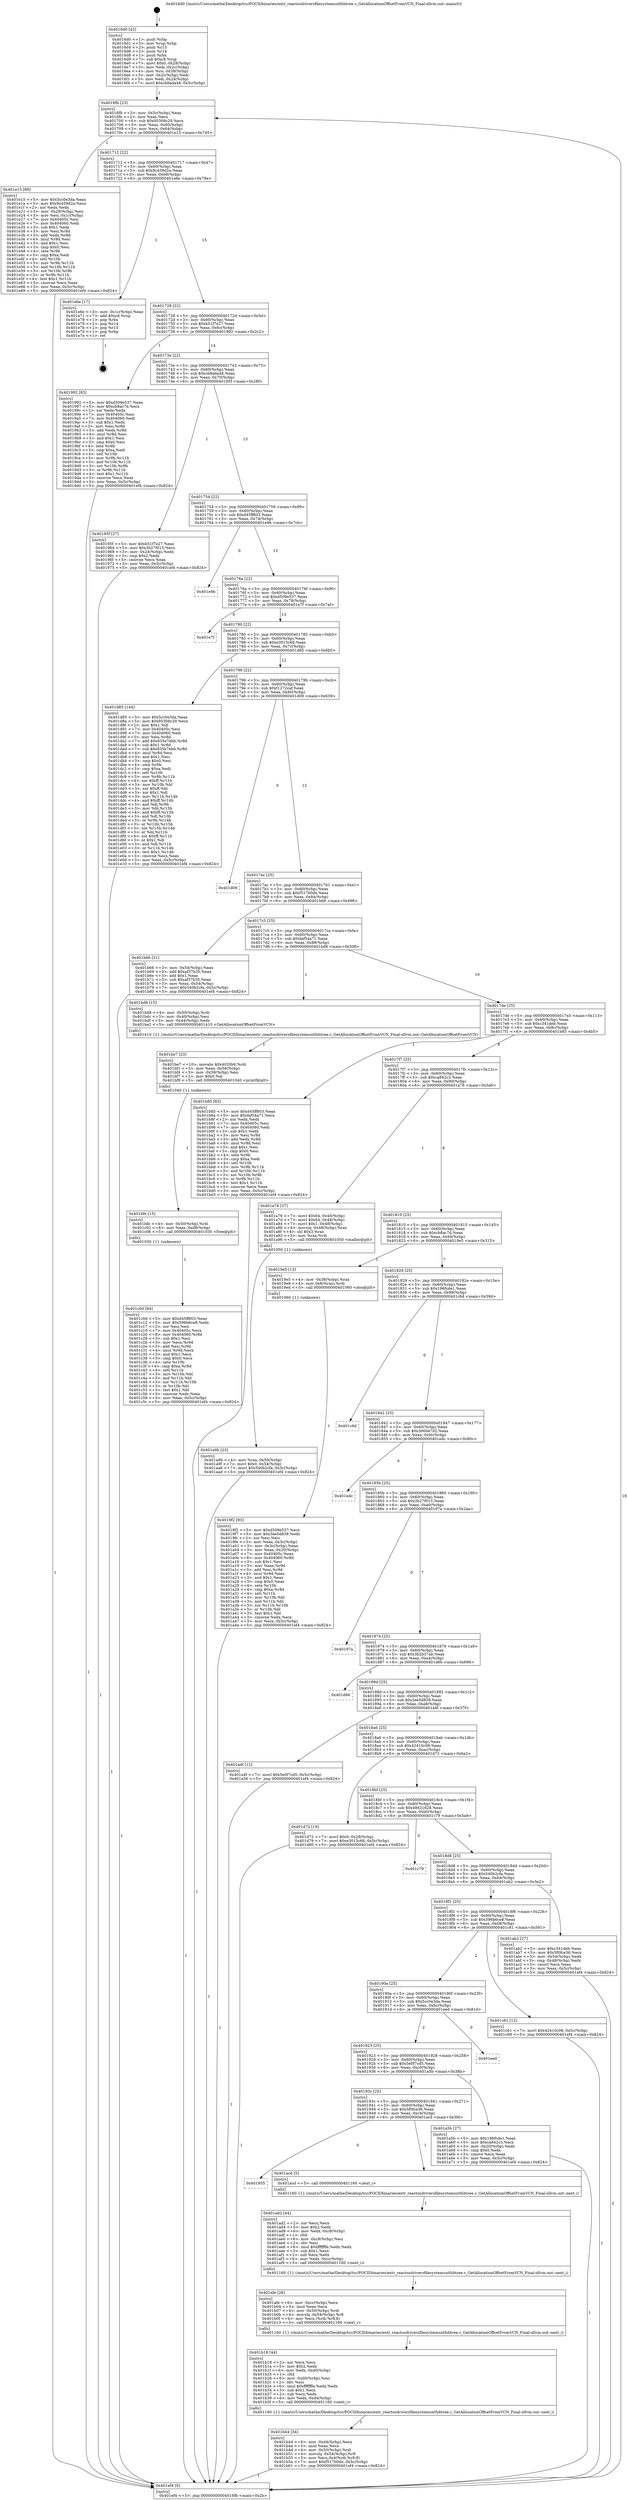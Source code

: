 digraph "0x4016d0" {
  label = "0x4016d0 (/mnt/c/Users/mathe/Desktop/tcc/POCII/binaries/extr_reactosdriversfilesystemsntfsbtree.c_GetAllocationOffsetFromVCN_Final-ollvm.out::main(0))"
  labelloc = "t"
  node[shape=record]

  Entry [label="",width=0.3,height=0.3,shape=circle,fillcolor=black,style=filled]
  "0x4016fb" [label="{
     0x4016fb [23]\l
     | [instrs]\l
     &nbsp;&nbsp;0x4016fb \<+3\>: mov -0x5c(%rbp),%eax\l
     &nbsp;&nbsp;0x4016fe \<+2\>: mov %eax,%ecx\l
     &nbsp;&nbsp;0x401700 \<+6\>: sub $0x95308c29,%ecx\l
     &nbsp;&nbsp;0x401706 \<+3\>: mov %eax,-0x60(%rbp)\l
     &nbsp;&nbsp;0x401709 \<+3\>: mov %ecx,-0x64(%rbp)\l
     &nbsp;&nbsp;0x40170c \<+6\>: je 0000000000401e15 \<main+0x745\>\l
  }"]
  "0x401e15" [label="{
     0x401e15 [89]\l
     | [instrs]\l
     &nbsp;&nbsp;0x401e15 \<+5\>: mov $0x5cc0e3da,%eax\l
     &nbsp;&nbsp;0x401e1a \<+5\>: mov $0x9c459d2a,%ecx\l
     &nbsp;&nbsp;0x401e1f \<+2\>: xor %edx,%edx\l
     &nbsp;&nbsp;0x401e21 \<+3\>: mov -0x28(%rbp),%esi\l
     &nbsp;&nbsp;0x401e24 \<+3\>: mov %esi,-0x1c(%rbp)\l
     &nbsp;&nbsp;0x401e27 \<+7\>: mov 0x40405c,%esi\l
     &nbsp;&nbsp;0x401e2e \<+7\>: mov 0x404060,%edi\l
     &nbsp;&nbsp;0x401e35 \<+3\>: sub $0x1,%edx\l
     &nbsp;&nbsp;0x401e38 \<+3\>: mov %esi,%r8d\l
     &nbsp;&nbsp;0x401e3b \<+3\>: add %edx,%r8d\l
     &nbsp;&nbsp;0x401e3e \<+4\>: imul %r8d,%esi\l
     &nbsp;&nbsp;0x401e42 \<+3\>: and $0x1,%esi\l
     &nbsp;&nbsp;0x401e45 \<+3\>: cmp $0x0,%esi\l
     &nbsp;&nbsp;0x401e48 \<+4\>: sete %r9b\l
     &nbsp;&nbsp;0x401e4c \<+3\>: cmp $0xa,%edi\l
     &nbsp;&nbsp;0x401e4f \<+4\>: setl %r10b\l
     &nbsp;&nbsp;0x401e53 \<+3\>: mov %r9b,%r11b\l
     &nbsp;&nbsp;0x401e56 \<+3\>: and %r10b,%r11b\l
     &nbsp;&nbsp;0x401e59 \<+3\>: xor %r10b,%r9b\l
     &nbsp;&nbsp;0x401e5c \<+3\>: or %r9b,%r11b\l
     &nbsp;&nbsp;0x401e5f \<+4\>: test $0x1,%r11b\l
     &nbsp;&nbsp;0x401e63 \<+3\>: cmovne %ecx,%eax\l
     &nbsp;&nbsp;0x401e66 \<+3\>: mov %eax,-0x5c(%rbp)\l
     &nbsp;&nbsp;0x401e69 \<+5\>: jmp 0000000000401ef4 \<main+0x824\>\l
  }"]
  "0x401712" [label="{
     0x401712 [22]\l
     | [instrs]\l
     &nbsp;&nbsp;0x401712 \<+5\>: jmp 0000000000401717 \<main+0x47\>\l
     &nbsp;&nbsp;0x401717 \<+3\>: mov -0x60(%rbp),%eax\l
     &nbsp;&nbsp;0x40171a \<+5\>: sub $0x9c459d2a,%eax\l
     &nbsp;&nbsp;0x40171f \<+3\>: mov %eax,-0x68(%rbp)\l
     &nbsp;&nbsp;0x401722 \<+6\>: je 0000000000401e6e \<main+0x79e\>\l
  }"]
  Exit [label="",width=0.3,height=0.3,shape=circle,fillcolor=black,style=filled,peripheries=2]
  "0x401e6e" [label="{
     0x401e6e [17]\l
     | [instrs]\l
     &nbsp;&nbsp;0x401e6e \<+3\>: mov -0x1c(%rbp),%eax\l
     &nbsp;&nbsp;0x401e71 \<+7\>: add $0xc8,%rsp\l
     &nbsp;&nbsp;0x401e78 \<+1\>: pop %rbx\l
     &nbsp;&nbsp;0x401e79 \<+2\>: pop %r14\l
     &nbsp;&nbsp;0x401e7b \<+2\>: pop %r15\l
     &nbsp;&nbsp;0x401e7d \<+1\>: pop %rbp\l
     &nbsp;&nbsp;0x401e7e \<+1\>: ret\l
  }"]
  "0x401728" [label="{
     0x401728 [22]\l
     | [instrs]\l
     &nbsp;&nbsp;0x401728 \<+5\>: jmp 000000000040172d \<main+0x5d\>\l
     &nbsp;&nbsp;0x40172d \<+3\>: mov -0x60(%rbp),%eax\l
     &nbsp;&nbsp;0x401730 \<+5\>: sub $0xb51f7e27,%eax\l
     &nbsp;&nbsp;0x401735 \<+3\>: mov %eax,-0x6c(%rbp)\l
     &nbsp;&nbsp;0x401738 \<+6\>: je 0000000000401992 \<main+0x2c2\>\l
  }"]
  "0x401c0d" [label="{
     0x401c0d [84]\l
     | [instrs]\l
     &nbsp;&nbsp;0x401c0d \<+5\>: mov $0xd45ff803,%eax\l
     &nbsp;&nbsp;0x401c12 \<+5\>: mov $0x596b6ce8,%edx\l
     &nbsp;&nbsp;0x401c17 \<+2\>: xor %esi,%esi\l
     &nbsp;&nbsp;0x401c19 \<+7\>: mov 0x40405c,%ecx\l
     &nbsp;&nbsp;0x401c20 \<+8\>: mov 0x404060,%r8d\l
     &nbsp;&nbsp;0x401c28 \<+3\>: sub $0x1,%esi\l
     &nbsp;&nbsp;0x401c2b \<+3\>: mov %ecx,%r9d\l
     &nbsp;&nbsp;0x401c2e \<+3\>: add %esi,%r9d\l
     &nbsp;&nbsp;0x401c31 \<+4\>: imul %r9d,%ecx\l
     &nbsp;&nbsp;0x401c35 \<+3\>: and $0x1,%ecx\l
     &nbsp;&nbsp;0x401c38 \<+3\>: cmp $0x0,%ecx\l
     &nbsp;&nbsp;0x401c3b \<+4\>: sete %r10b\l
     &nbsp;&nbsp;0x401c3f \<+4\>: cmp $0xa,%r8d\l
     &nbsp;&nbsp;0x401c43 \<+4\>: setl %r11b\l
     &nbsp;&nbsp;0x401c47 \<+3\>: mov %r10b,%bl\l
     &nbsp;&nbsp;0x401c4a \<+3\>: and %r11b,%bl\l
     &nbsp;&nbsp;0x401c4d \<+3\>: xor %r11b,%r10b\l
     &nbsp;&nbsp;0x401c50 \<+3\>: or %r10b,%bl\l
     &nbsp;&nbsp;0x401c53 \<+3\>: test $0x1,%bl\l
     &nbsp;&nbsp;0x401c56 \<+3\>: cmovne %edx,%eax\l
     &nbsp;&nbsp;0x401c59 \<+3\>: mov %eax,-0x5c(%rbp)\l
     &nbsp;&nbsp;0x401c5c \<+5\>: jmp 0000000000401ef4 \<main+0x824\>\l
  }"]
  "0x401992" [label="{
     0x401992 [83]\l
     | [instrs]\l
     &nbsp;&nbsp;0x401992 \<+5\>: mov $0xd509e537,%eax\l
     &nbsp;&nbsp;0x401997 \<+5\>: mov $0xcb8ac7d,%ecx\l
     &nbsp;&nbsp;0x40199c \<+2\>: xor %edx,%edx\l
     &nbsp;&nbsp;0x40199e \<+7\>: mov 0x40405c,%esi\l
     &nbsp;&nbsp;0x4019a5 \<+7\>: mov 0x404060,%edi\l
     &nbsp;&nbsp;0x4019ac \<+3\>: sub $0x1,%edx\l
     &nbsp;&nbsp;0x4019af \<+3\>: mov %esi,%r8d\l
     &nbsp;&nbsp;0x4019b2 \<+3\>: add %edx,%r8d\l
     &nbsp;&nbsp;0x4019b5 \<+4\>: imul %r8d,%esi\l
     &nbsp;&nbsp;0x4019b9 \<+3\>: and $0x1,%esi\l
     &nbsp;&nbsp;0x4019bc \<+3\>: cmp $0x0,%esi\l
     &nbsp;&nbsp;0x4019bf \<+4\>: sete %r9b\l
     &nbsp;&nbsp;0x4019c3 \<+3\>: cmp $0xa,%edi\l
     &nbsp;&nbsp;0x4019c6 \<+4\>: setl %r10b\l
     &nbsp;&nbsp;0x4019ca \<+3\>: mov %r9b,%r11b\l
     &nbsp;&nbsp;0x4019cd \<+3\>: and %r10b,%r11b\l
     &nbsp;&nbsp;0x4019d0 \<+3\>: xor %r10b,%r9b\l
     &nbsp;&nbsp;0x4019d3 \<+3\>: or %r9b,%r11b\l
     &nbsp;&nbsp;0x4019d6 \<+4\>: test $0x1,%r11b\l
     &nbsp;&nbsp;0x4019da \<+3\>: cmovne %ecx,%eax\l
     &nbsp;&nbsp;0x4019dd \<+3\>: mov %eax,-0x5c(%rbp)\l
     &nbsp;&nbsp;0x4019e0 \<+5\>: jmp 0000000000401ef4 \<main+0x824\>\l
  }"]
  "0x40173e" [label="{
     0x40173e [22]\l
     | [instrs]\l
     &nbsp;&nbsp;0x40173e \<+5\>: jmp 0000000000401743 \<main+0x73\>\l
     &nbsp;&nbsp;0x401743 \<+3\>: mov -0x60(%rbp),%eax\l
     &nbsp;&nbsp;0x401746 \<+5\>: sub $0xcb8ada48,%eax\l
     &nbsp;&nbsp;0x40174b \<+3\>: mov %eax,-0x70(%rbp)\l
     &nbsp;&nbsp;0x40174e \<+6\>: je 000000000040195f \<main+0x28f\>\l
  }"]
  "0x401bfe" [label="{
     0x401bfe [15]\l
     | [instrs]\l
     &nbsp;&nbsp;0x401bfe \<+4\>: mov -0x50(%rbp),%rdi\l
     &nbsp;&nbsp;0x401c02 \<+6\>: mov %eax,-0xd8(%rbp)\l
     &nbsp;&nbsp;0x401c08 \<+5\>: call 0000000000401030 \<free@plt\>\l
     | [calls]\l
     &nbsp;&nbsp;0x401030 \{1\} (unknown)\l
  }"]
  "0x40195f" [label="{
     0x40195f [27]\l
     | [instrs]\l
     &nbsp;&nbsp;0x40195f \<+5\>: mov $0xb51f7e27,%eax\l
     &nbsp;&nbsp;0x401964 \<+5\>: mov $0x3b27f015,%ecx\l
     &nbsp;&nbsp;0x401969 \<+3\>: mov -0x24(%rbp),%edx\l
     &nbsp;&nbsp;0x40196c \<+3\>: cmp $0x2,%edx\l
     &nbsp;&nbsp;0x40196f \<+3\>: cmovne %ecx,%eax\l
     &nbsp;&nbsp;0x401972 \<+3\>: mov %eax,-0x5c(%rbp)\l
     &nbsp;&nbsp;0x401975 \<+5\>: jmp 0000000000401ef4 \<main+0x824\>\l
  }"]
  "0x401754" [label="{
     0x401754 [22]\l
     | [instrs]\l
     &nbsp;&nbsp;0x401754 \<+5\>: jmp 0000000000401759 \<main+0x89\>\l
     &nbsp;&nbsp;0x401759 \<+3\>: mov -0x60(%rbp),%eax\l
     &nbsp;&nbsp;0x40175c \<+5\>: sub $0xd45ff803,%eax\l
     &nbsp;&nbsp;0x401761 \<+3\>: mov %eax,-0x74(%rbp)\l
     &nbsp;&nbsp;0x401764 \<+6\>: je 0000000000401e9b \<main+0x7cb\>\l
  }"]
  "0x401ef4" [label="{
     0x401ef4 [5]\l
     | [instrs]\l
     &nbsp;&nbsp;0x401ef4 \<+5\>: jmp 00000000004016fb \<main+0x2b\>\l
  }"]
  "0x4016d0" [label="{
     0x4016d0 [43]\l
     | [instrs]\l
     &nbsp;&nbsp;0x4016d0 \<+1\>: push %rbp\l
     &nbsp;&nbsp;0x4016d1 \<+3\>: mov %rsp,%rbp\l
     &nbsp;&nbsp;0x4016d4 \<+2\>: push %r15\l
     &nbsp;&nbsp;0x4016d6 \<+2\>: push %r14\l
     &nbsp;&nbsp;0x4016d8 \<+1\>: push %rbx\l
     &nbsp;&nbsp;0x4016d9 \<+7\>: sub $0xc8,%rsp\l
     &nbsp;&nbsp;0x4016e0 \<+7\>: movl $0x0,-0x28(%rbp)\l
     &nbsp;&nbsp;0x4016e7 \<+3\>: mov %edi,-0x2c(%rbp)\l
     &nbsp;&nbsp;0x4016ea \<+4\>: mov %rsi,-0x38(%rbp)\l
     &nbsp;&nbsp;0x4016ee \<+3\>: mov -0x2c(%rbp),%edi\l
     &nbsp;&nbsp;0x4016f1 \<+3\>: mov %edi,-0x24(%rbp)\l
     &nbsp;&nbsp;0x4016f4 \<+7\>: movl $0xcb8ada48,-0x5c(%rbp)\l
  }"]
  "0x401be7" [label="{
     0x401be7 [23]\l
     | [instrs]\l
     &nbsp;&nbsp;0x401be7 \<+10\>: movabs $0x4020b6,%rdi\l
     &nbsp;&nbsp;0x401bf1 \<+3\>: mov %eax,-0x58(%rbp)\l
     &nbsp;&nbsp;0x401bf4 \<+3\>: mov -0x58(%rbp),%esi\l
     &nbsp;&nbsp;0x401bf7 \<+2\>: mov $0x0,%al\l
     &nbsp;&nbsp;0x401bf9 \<+5\>: call 0000000000401040 \<printf@plt\>\l
     | [calls]\l
     &nbsp;&nbsp;0x401040 \{1\} (unknown)\l
  }"]
  "0x401e9b" [label="{
     0x401e9b\l
  }", style=dashed]
  "0x40176a" [label="{
     0x40176a [22]\l
     | [instrs]\l
     &nbsp;&nbsp;0x40176a \<+5\>: jmp 000000000040176f \<main+0x9f\>\l
     &nbsp;&nbsp;0x40176f \<+3\>: mov -0x60(%rbp),%eax\l
     &nbsp;&nbsp;0x401772 \<+5\>: sub $0xd509e537,%eax\l
     &nbsp;&nbsp;0x401777 \<+3\>: mov %eax,-0x78(%rbp)\l
     &nbsp;&nbsp;0x40177a \<+6\>: je 0000000000401e7f \<main+0x7af\>\l
  }"]
  "0x401b44" [label="{
     0x401b44 [34]\l
     | [instrs]\l
     &nbsp;&nbsp;0x401b44 \<+6\>: mov -0xd4(%rbp),%ecx\l
     &nbsp;&nbsp;0x401b4a \<+3\>: imul %eax,%ecx\l
     &nbsp;&nbsp;0x401b4d \<+4\>: mov -0x50(%rbp),%rdi\l
     &nbsp;&nbsp;0x401b51 \<+4\>: movslq -0x54(%rbp),%r8\l
     &nbsp;&nbsp;0x401b55 \<+5\>: mov %ecx,0x4(%rdi,%r8,8)\l
     &nbsp;&nbsp;0x401b5a \<+7\>: movl $0xf517b0de,-0x5c(%rbp)\l
     &nbsp;&nbsp;0x401b61 \<+5\>: jmp 0000000000401ef4 \<main+0x824\>\l
  }"]
  "0x401e7f" [label="{
     0x401e7f\l
  }", style=dashed]
  "0x401780" [label="{
     0x401780 [22]\l
     | [instrs]\l
     &nbsp;&nbsp;0x401780 \<+5\>: jmp 0000000000401785 \<main+0xb5\>\l
     &nbsp;&nbsp;0x401785 \<+3\>: mov -0x60(%rbp),%eax\l
     &nbsp;&nbsp;0x401788 \<+5\>: sub $0xe3015c68,%eax\l
     &nbsp;&nbsp;0x40178d \<+3\>: mov %eax,-0x7c(%rbp)\l
     &nbsp;&nbsp;0x401790 \<+6\>: je 0000000000401d85 \<main+0x6b5\>\l
  }"]
  "0x401b18" [label="{
     0x401b18 [44]\l
     | [instrs]\l
     &nbsp;&nbsp;0x401b18 \<+2\>: xor %ecx,%ecx\l
     &nbsp;&nbsp;0x401b1a \<+5\>: mov $0x2,%edx\l
     &nbsp;&nbsp;0x401b1f \<+6\>: mov %edx,-0xd0(%rbp)\l
     &nbsp;&nbsp;0x401b25 \<+1\>: cltd\l
     &nbsp;&nbsp;0x401b26 \<+6\>: mov -0xd0(%rbp),%esi\l
     &nbsp;&nbsp;0x401b2c \<+2\>: idiv %esi\l
     &nbsp;&nbsp;0x401b2e \<+6\>: imul $0xfffffffe,%edx,%edx\l
     &nbsp;&nbsp;0x401b34 \<+3\>: sub $0x1,%ecx\l
     &nbsp;&nbsp;0x401b37 \<+2\>: sub %ecx,%edx\l
     &nbsp;&nbsp;0x401b39 \<+6\>: mov %edx,-0xd4(%rbp)\l
     &nbsp;&nbsp;0x401b3f \<+5\>: call 0000000000401160 \<next_i\>\l
     | [calls]\l
     &nbsp;&nbsp;0x401160 \{1\} (/mnt/c/Users/mathe/Desktop/tcc/POCII/binaries/extr_reactosdriversfilesystemsntfsbtree.c_GetAllocationOffsetFromVCN_Final-ollvm.out::next_i)\l
  }"]
  "0x401d85" [label="{
     0x401d85 [144]\l
     | [instrs]\l
     &nbsp;&nbsp;0x401d85 \<+5\>: mov $0x5cc0e3da,%eax\l
     &nbsp;&nbsp;0x401d8a \<+5\>: mov $0x95308c29,%ecx\l
     &nbsp;&nbsp;0x401d8f \<+2\>: mov $0x1,%dl\l
     &nbsp;&nbsp;0x401d91 \<+7\>: mov 0x40405c,%esi\l
     &nbsp;&nbsp;0x401d98 \<+7\>: mov 0x404060,%edi\l
     &nbsp;&nbsp;0x401d9f \<+3\>: mov %esi,%r8d\l
     &nbsp;&nbsp;0x401da2 \<+7\>: add $0x835e7ebb,%r8d\l
     &nbsp;&nbsp;0x401da9 \<+4\>: sub $0x1,%r8d\l
     &nbsp;&nbsp;0x401dad \<+7\>: sub $0x835e7ebb,%r8d\l
     &nbsp;&nbsp;0x401db4 \<+4\>: imul %r8d,%esi\l
     &nbsp;&nbsp;0x401db8 \<+3\>: and $0x1,%esi\l
     &nbsp;&nbsp;0x401dbb \<+3\>: cmp $0x0,%esi\l
     &nbsp;&nbsp;0x401dbe \<+4\>: sete %r9b\l
     &nbsp;&nbsp;0x401dc2 \<+3\>: cmp $0xa,%edi\l
     &nbsp;&nbsp;0x401dc5 \<+4\>: setl %r10b\l
     &nbsp;&nbsp;0x401dc9 \<+3\>: mov %r9b,%r11b\l
     &nbsp;&nbsp;0x401dcc \<+4\>: xor $0xff,%r11b\l
     &nbsp;&nbsp;0x401dd0 \<+3\>: mov %r10b,%bl\l
     &nbsp;&nbsp;0x401dd3 \<+3\>: xor $0xff,%bl\l
     &nbsp;&nbsp;0x401dd6 \<+3\>: xor $0x1,%dl\l
     &nbsp;&nbsp;0x401dd9 \<+3\>: mov %r11b,%r14b\l
     &nbsp;&nbsp;0x401ddc \<+4\>: and $0xff,%r14b\l
     &nbsp;&nbsp;0x401de0 \<+3\>: and %dl,%r9b\l
     &nbsp;&nbsp;0x401de3 \<+3\>: mov %bl,%r15b\l
     &nbsp;&nbsp;0x401de6 \<+4\>: and $0xff,%r15b\l
     &nbsp;&nbsp;0x401dea \<+3\>: and %dl,%r10b\l
     &nbsp;&nbsp;0x401ded \<+3\>: or %r9b,%r14b\l
     &nbsp;&nbsp;0x401df0 \<+3\>: or %r10b,%r15b\l
     &nbsp;&nbsp;0x401df3 \<+3\>: xor %r15b,%r14b\l
     &nbsp;&nbsp;0x401df6 \<+3\>: or %bl,%r11b\l
     &nbsp;&nbsp;0x401df9 \<+4\>: xor $0xff,%r11b\l
     &nbsp;&nbsp;0x401dfd \<+3\>: or $0x1,%dl\l
     &nbsp;&nbsp;0x401e00 \<+3\>: and %dl,%r11b\l
     &nbsp;&nbsp;0x401e03 \<+3\>: or %r11b,%r14b\l
     &nbsp;&nbsp;0x401e06 \<+4\>: test $0x1,%r14b\l
     &nbsp;&nbsp;0x401e0a \<+3\>: cmovne %ecx,%eax\l
     &nbsp;&nbsp;0x401e0d \<+3\>: mov %eax,-0x5c(%rbp)\l
     &nbsp;&nbsp;0x401e10 \<+5\>: jmp 0000000000401ef4 \<main+0x824\>\l
  }"]
  "0x401796" [label="{
     0x401796 [22]\l
     | [instrs]\l
     &nbsp;&nbsp;0x401796 \<+5\>: jmp 000000000040179b \<main+0xcb\>\l
     &nbsp;&nbsp;0x40179b \<+3\>: mov -0x60(%rbp),%eax\l
     &nbsp;&nbsp;0x40179e \<+5\>: sub $0xf1272caf,%eax\l
     &nbsp;&nbsp;0x4017a3 \<+3\>: mov %eax,-0x80(%rbp)\l
     &nbsp;&nbsp;0x4017a6 \<+6\>: je 0000000000401d09 \<main+0x639\>\l
  }"]
  "0x401afe" [label="{
     0x401afe [26]\l
     | [instrs]\l
     &nbsp;&nbsp;0x401afe \<+6\>: mov -0xcc(%rbp),%ecx\l
     &nbsp;&nbsp;0x401b04 \<+3\>: imul %eax,%ecx\l
     &nbsp;&nbsp;0x401b07 \<+4\>: mov -0x50(%rbp),%rdi\l
     &nbsp;&nbsp;0x401b0b \<+4\>: movslq -0x54(%rbp),%r8\l
     &nbsp;&nbsp;0x401b0f \<+4\>: mov %ecx,(%rdi,%r8,8)\l
     &nbsp;&nbsp;0x401b13 \<+5\>: call 0000000000401160 \<next_i\>\l
     | [calls]\l
     &nbsp;&nbsp;0x401160 \{1\} (/mnt/c/Users/mathe/Desktop/tcc/POCII/binaries/extr_reactosdriversfilesystemsntfsbtree.c_GetAllocationOffsetFromVCN_Final-ollvm.out::next_i)\l
  }"]
  "0x401d09" [label="{
     0x401d09\l
  }", style=dashed]
  "0x4017ac" [label="{
     0x4017ac [25]\l
     | [instrs]\l
     &nbsp;&nbsp;0x4017ac \<+5\>: jmp 00000000004017b1 \<main+0xe1\>\l
     &nbsp;&nbsp;0x4017b1 \<+3\>: mov -0x60(%rbp),%eax\l
     &nbsp;&nbsp;0x4017b4 \<+5\>: sub $0xf517b0de,%eax\l
     &nbsp;&nbsp;0x4017b9 \<+6\>: mov %eax,-0x84(%rbp)\l
     &nbsp;&nbsp;0x4017bf \<+6\>: je 0000000000401b66 \<main+0x496\>\l
  }"]
  "0x401ad2" [label="{
     0x401ad2 [44]\l
     | [instrs]\l
     &nbsp;&nbsp;0x401ad2 \<+2\>: xor %ecx,%ecx\l
     &nbsp;&nbsp;0x401ad4 \<+5\>: mov $0x2,%edx\l
     &nbsp;&nbsp;0x401ad9 \<+6\>: mov %edx,-0xc8(%rbp)\l
     &nbsp;&nbsp;0x401adf \<+1\>: cltd\l
     &nbsp;&nbsp;0x401ae0 \<+6\>: mov -0xc8(%rbp),%esi\l
     &nbsp;&nbsp;0x401ae6 \<+2\>: idiv %esi\l
     &nbsp;&nbsp;0x401ae8 \<+6\>: imul $0xfffffffe,%edx,%edx\l
     &nbsp;&nbsp;0x401aee \<+3\>: sub $0x1,%ecx\l
     &nbsp;&nbsp;0x401af1 \<+2\>: sub %ecx,%edx\l
     &nbsp;&nbsp;0x401af3 \<+6\>: mov %edx,-0xcc(%rbp)\l
     &nbsp;&nbsp;0x401af9 \<+5\>: call 0000000000401160 \<next_i\>\l
     | [calls]\l
     &nbsp;&nbsp;0x401160 \{1\} (/mnt/c/Users/mathe/Desktop/tcc/POCII/binaries/extr_reactosdriversfilesystemsntfsbtree.c_GetAllocationOffsetFromVCN_Final-ollvm.out::next_i)\l
  }"]
  "0x401b66" [label="{
     0x401b66 [31]\l
     | [instrs]\l
     &nbsp;&nbsp;0x401b66 \<+3\>: mov -0x54(%rbp),%eax\l
     &nbsp;&nbsp;0x401b69 \<+5\>: add $0xaf37b35,%eax\l
     &nbsp;&nbsp;0x401b6e \<+3\>: add $0x1,%eax\l
     &nbsp;&nbsp;0x401b71 \<+5\>: sub $0xaf37b35,%eax\l
     &nbsp;&nbsp;0x401b76 \<+3\>: mov %eax,-0x54(%rbp)\l
     &nbsp;&nbsp;0x401b79 \<+7\>: movl $0x540b2cfa,-0x5c(%rbp)\l
     &nbsp;&nbsp;0x401b80 \<+5\>: jmp 0000000000401ef4 \<main+0x824\>\l
  }"]
  "0x4017c5" [label="{
     0x4017c5 [25]\l
     | [instrs]\l
     &nbsp;&nbsp;0x4017c5 \<+5\>: jmp 00000000004017ca \<main+0xfa\>\l
     &nbsp;&nbsp;0x4017ca \<+3\>: mov -0x60(%rbp),%eax\l
     &nbsp;&nbsp;0x4017cd \<+5\>: sub $0xfaf54a71,%eax\l
     &nbsp;&nbsp;0x4017d2 \<+6\>: mov %eax,-0x88(%rbp)\l
     &nbsp;&nbsp;0x4017d8 \<+6\>: je 0000000000401bd8 \<main+0x508\>\l
  }"]
  "0x401955" [label="{
     0x401955\l
  }", style=dashed]
  "0x401bd8" [label="{
     0x401bd8 [15]\l
     | [instrs]\l
     &nbsp;&nbsp;0x401bd8 \<+4\>: mov -0x50(%rbp),%rdi\l
     &nbsp;&nbsp;0x401bdc \<+3\>: mov -0x40(%rbp),%esi\l
     &nbsp;&nbsp;0x401bdf \<+3\>: mov -0x44(%rbp),%edx\l
     &nbsp;&nbsp;0x401be2 \<+5\>: call 0000000000401410 \<GetAllocationOffsetFromVCN\>\l
     | [calls]\l
     &nbsp;&nbsp;0x401410 \{1\} (/mnt/c/Users/mathe/Desktop/tcc/POCII/binaries/extr_reactosdriversfilesystemsntfsbtree.c_GetAllocationOffsetFromVCN_Final-ollvm.out::GetAllocationOffsetFromVCN)\l
  }"]
  "0x4017de" [label="{
     0x4017de [25]\l
     | [instrs]\l
     &nbsp;&nbsp;0x4017de \<+5\>: jmp 00000000004017e3 \<main+0x113\>\l
     &nbsp;&nbsp;0x4017e3 \<+3\>: mov -0x60(%rbp),%eax\l
     &nbsp;&nbsp;0x4017e6 \<+5\>: sub $0xc341deb,%eax\l
     &nbsp;&nbsp;0x4017eb \<+6\>: mov %eax,-0x8c(%rbp)\l
     &nbsp;&nbsp;0x4017f1 \<+6\>: je 0000000000401b85 \<main+0x4b5\>\l
  }"]
  "0x401acd" [label="{
     0x401acd [5]\l
     | [instrs]\l
     &nbsp;&nbsp;0x401acd \<+5\>: call 0000000000401160 \<next_i\>\l
     | [calls]\l
     &nbsp;&nbsp;0x401160 \{1\} (/mnt/c/Users/mathe/Desktop/tcc/POCII/binaries/extr_reactosdriversfilesystemsntfsbtree.c_GetAllocationOffsetFromVCN_Final-ollvm.out::next_i)\l
  }"]
  "0x401b85" [label="{
     0x401b85 [83]\l
     | [instrs]\l
     &nbsp;&nbsp;0x401b85 \<+5\>: mov $0xd45ff803,%eax\l
     &nbsp;&nbsp;0x401b8a \<+5\>: mov $0xfaf54a71,%ecx\l
     &nbsp;&nbsp;0x401b8f \<+2\>: xor %edx,%edx\l
     &nbsp;&nbsp;0x401b91 \<+7\>: mov 0x40405c,%esi\l
     &nbsp;&nbsp;0x401b98 \<+7\>: mov 0x404060,%edi\l
     &nbsp;&nbsp;0x401b9f \<+3\>: sub $0x1,%edx\l
     &nbsp;&nbsp;0x401ba2 \<+3\>: mov %esi,%r8d\l
     &nbsp;&nbsp;0x401ba5 \<+3\>: add %edx,%r8d\l
     &nbsp;&nbsp;0x401ba8 \<+4\>: imul %r8d,%esi\l
     &nbsp;&nbsp;0x401bac \<+3\>: and $0x1,%esi\l
     &nbsp;&nbsp;0x401baf \<+3\>: cmp $0x0,%esi\l
     &nbsp;&nbsp;0x401bb2 \<+4\>: sete %r9b\l
     &nbsp;&nbsp;0x401bb6 \<+3\>: cmp $0xa,%edi\l
     &nbsp;&nbsp;0x401bb9 \<+4\>: setl %r10b\l
     &nbsp;&nbsp;0x401bbd \<+3\>: mov %r9b,%r11b\l
     &nbsp;&nbsp;0x401bc0 \<+3\>: and %r10b,%r11b\l
     &nbsp;&nbsp;0x401bc3 \<+3\>: xor %r10b,%r9b\l
     &nbsp;&nbsp;0x401bc6 \<+3\>: or %r9b,%r11b\l
     &nbsp;&nbsp;0x401bc9 \<+4\>: test $0x1,%r11b\l
     &nbsp;&nbsp;0x401bcd \<+3\>: cmovne %ecx,%eax\l
     &nbsp;&nbsp;0x401bd0 \<+3\>: mov %eax,-0x5c(%rbp)\l
     &nbsp;&nbsp;0x401bd3 \<+5\>: jmp 0000000000401ef4 \<main+0x824\>\l
  }"]
  "0x4017f7" [label="{
     0x4017f7 [25]\l
     | [instrs]\l
     &nbsp;&nbsp;0x4017f7 \<+5\>: jmp 00000000004017fc \<main+0x12c\>\l
     &nbsp;&nbsp;0x4017fc \<+3\>: mov -0x60(%rbp),%eax\l
     &nbsp;&nbsp;0x4017ff \<+5\>: sub $0xca842c3,%eax\l
     &nbsp;&nbsp;0x401804 \<+6\>: mov %eax,-0x90(%rbp)\l
     &nbsp;&nbsp;0x40180a \<+6\>: je 0000000000401a76 \<main+0x3a6\>\l
  }"]
  "0x401a9b" [label="{
     0x401a9b [23]\l
     | [instrs]\l
     &nbsp;&nbsp;0x401a9b \<+4\>: mov %rax,-0x50(%rbp)\l
     &nbsp;&nbsp;0x401a9f \<+7\>: movl $0x0,-0x54(%rbp)\l
     &nbsp;&nbsp;0x401aa6 \<+7\>: movl $0x540b2cfa,-0x5c(%rbp)\l
     &nbsp;&nbsp;0x401aad \<+5\>: jmp 0000000000401ef4 \<main+0x824\>\l
  }"]
  "0x401a76" [label="{
     0x401a76 [37]\l
     | [instrs]\l
     &nbsp;&nbsp;0x401a76 \<+7\>: movl $0x64,-0x40(%rbp)\l
     &nbsp;&nbsp;0x401a7d \<+7\>: movl $0x64,-0x44(%rbp)\l
     &nbsp;&nbsp;0x401a84 \<+7\>: movl $0x1,-0x48(%rbp)\l
     &nbsp;&nbsp;0x401a8b \<+4\>: movslq -0x48(%rbp),%rax\l
     &nbsp;&nbsp;0x401a8f \<+4\>: shl $0x3,%rax\l
     &nbsp;&nbsp;0x401a93 \<+3\>: mov %rax,%rdi\l
     &nbsp;&nbsp;0x401a96 \<+5\>: call 0000000000401050 \<malloc@plt\>\l
     | [calls]\l
     &nbsp;&nbsp;0x401050 \{1\} (unknown)\l
  }"]
  "0x401810" [label="{
     0x401810 [25]\l
     | [instrs]\l
     &nbsp;&nbsp;0x401810 \<+5\>: jmp 0000000000401815 \<main+0x145\>\l
     &nbsp;&nbsp;0x401815 \<+3\>: mov -0x60(%rbp),%eax\l
     &nbsp;&nbsp;0x401818 \<+5\>: sub $0xcb8ac7d,%eax\l
     &nbsp;&nbsp;0x40181d \<+6\>: mov %eax,-0x94(%rbp)\l
     &nbsp;&nbsp;0x401823 \<+6\>: je 00000000004019e5 \<main+0x315\>\l
  }"]
  "0x40193c" [label="{
     0x40193c [25]\l
     | [instrs]\l
     &nbsp;&nbsp;0x40193c \<+5\>: jmp 0000000000401941 \<main+0x271\>\l
     &nbsp;&nbsp;0x401941 \<+3\>: mov -0x60(%rbp),%eax\l
     &nbsp;&nbsp;0x401944 \<+5\>: sub $0x5f0fce36,%eax\l
     &nbsp;&nbsp;0x401949 \<+6\>: mov %eax,-0xc4(%rbp)\l
     &nbsp;&nbsp;0x40194f \<+6\>: je 0000000000401acd \<main+0x3fd\>\l
  }"]
  "0x4019e5" [label="{
     0x4019e5 [13]\l
     | [instrs]\l
     &nbsp;&nbsp;0x4019e5 \<+4\>: mov -0x38(%rbp),%rax\l
     &nbsp;&nbsp;0x4019e9 \<+4\>: mov 0x8(%rax),%rdi\l
     &nbsp;&nbsp;0x4019ed \<+5\>: call 0000000000401060 \<atoi@plt\>\l
     | [calls]\l
     &nbsp;&nbsp;0x401060 \{1\} (unknown)\l
  }"]
  "0x401829" [label="{
     0x401829 [25]\l
     | [instrs]\l
     &nbsp;&nbsp;0x401829 \<+5\>: jmp 000000000040182e \<main+0x15e\>\l
     &nbsp;&nbsp;0x40182e \<+3\>: mov -0x60(%rbp),%eax\l
     &nbsp;&nbsp;0x401831 \<+5\>: sub $0x196fcde1,%eax\l
     &nbsp;&nbsp;0x401836 \<+6\>: mov %eax,-0x98(%rbp)\l
     &nbsp;&nbsp;0x40183c \<+6\>: je 0000000000401c6d \<main+0x59d\>\l
  }"]
  "0x4019f2" [label="{
     0x4019f2 [93]\l
     | [instrs]\l
     &nbsp;&nbsp;0x4019f2 \<+5\>: mov $0xd509e537,%ecx\l
     &nbsp;&nbsp;0x4019f7 \<+5\>: mov $0x3ee5d839,%edx\l
     &nbsp;&nbsp;0x4019fc \<+2\>: xor %esi,%esi\l
     &nbsp;&nbsp;0x4019fe \<+3\>: mov %eax,-0x3c(%rbp)\l
     &nbsp;&nbsp;0x401a01 \<+3\>: mov -0x3c(%rbp),%eax\l
     &nbsp;&nbsp;0x401a04 \<+3\>: mov %eax,-0x20(%rbp)\l
     &nbsp;&nbsp;0x401a07 \<+7\>: mov 0x40405c,%eax\l
     &nbsp;&nbsp;0x401a0e \<+8\>: mov 0x404060,%r8d\l
     &nbsp;&nbsp;0x401a16 \<+3\>: sub $0x1,%esi\l
     &nbsp;&nbsp;0x401a19 \<+3\>: mov %eax,%r9d\l
     &nbsp;&nbsp;0x401a1c \<+3\>: add %esi,%r9d\l
     &nbsp;&nbsp;0x401a1f \<+4\>: imul %r9d,%eax\l
     &nbsp;&nbsp;0x401a23 \<+3\>: and $0x1,%eax\l
     &nbsp;&nbsp;0x401a26 \<+3\>: cmp $0x0,%eax\l
     &nbsp;&nbsp;0x401a29 \<+4\>: sete %r10b\l
     &nbsp;&nbsp;0x401a2d \<+4\>: cmp $0xa,%r8d\l
     &nbsp;&nbsp;0x401a31 \<+4\>: setl %r11b\l
     &nbsp;&nbsp;0x401a35 \<+3\>: mov %r10b,%bl\l
     &nbsp;&nbsp;0x401a38 \<+3\>: and %r11b,%bl\l
     &nbsp;&nbsp;0x401a3b \<+3\>: xor %r11b,%r10b\l
     &nbsp;&nbsp;0x401a3e \<+3\>: or %r10b,%bl\l
     &nbsp;&nbsp;0x401a41 \<+3\>: test $0x1,%bl\l
     &nbsp;&nbsp;0x401a44 \<+3\>: cmovne %edx,%ecx\l
     &nbsp;&nbsp;0x401a47 \<+3\>: mov %ecx,-0x5c(%rbp)\l
     &nbsp;&nbsp;0x401a4a \<+5\>: jmp 0000000000401ef4 \<main+0x824\>\l
  }"]
  "0x401a5b" [label="{
     0x401a5b [27]\l
     | [instrs]\l
     &nbsp;&nbsp;0x401a5b \<+5\>: mov $0x196fcde1,%eax\l
     &nbsp;&nbsp;0x401a60 \<+5\>: mov $0xca842c3,%ecx\l
     &nbsp;&nbsp;0x401a65 \<+3\>: mov -0x20(%rbp),%edx\l
     &nbsp;&nbsp;0x401a68 \<+3\>: cmp $0x0,%edx\l
     &nbsp;&nbsp;0x401a6b \<+3\>: cmove %ecx,%eax\l
     &nbsp;&nbsp;0x401a6e \<+3\>: mov %eax,-0x5c(%rbp)\l
     &nbsp;&nbsp;0x401a71 \<+5\>: jmp 0000000000401ef4 \<main+0x824\>\l
  }"]
  "0x401c6d" [label="{
     0x401c6d\l
  }", style=dashed]
  "0x401842" [label="{
     0x401842 [25]\l
     | [instrs]\l
     &nbsp;&nbsp;0x401842 \<+5\>: jmp 0000000000401847 \<main+0x177\>\l
     &nbsp;&nbsp;0x401847 \<+3\>: mov -0x60(%rbp),%eax\l
     &nbsp;&nbsp;0x40184a \<+5\>: sub $0x3060e7d2,%eax\l
     &nbsp;&nbsp;0x40184f \<+6\>: mov %eax,-0x9c(%rbp)\l
     &nbsp;&nbsp;0x401855 \<+6\>: je 0000000000401edc \<main+0x80c\>\l
  }"]
  "0x401923" [label="{
     0x401923 [25]\l
     | [instrs]\l
     &nbsp;&nbsp;0x401923 \<+5\>: jmp 0000000000401928 \<main+0x258\>\l
     &nbsp;&nbsp;0x401928 \<+3\>: mov -0x60(%rbp),%eax\l
     &nbsp;&nbsp;0x40192b \<+5\>: sub $0x5e0f7cd5,%eax\l
     &nbsp;&nbsp;0x401930 \<+6\>: mov %eax,-0xc0(%rbp)\l
     &nbsp;&nbsp;0x401936 \<+6\>: je 0000000000401a5b \<main+0x38b\>\l
  }"]
  "0x401edc" [label="{
     0x401edc\l
  }", style=dashed]
  "0x40185b" [label="{
     0x40185b [25]\l
     | [instrs]\l
     &nbsp;&nbsp;0x40185b \<+5\>: jmp 0000000000401860 \<main+0x190\>\l
     &nbsp;&nbsp;0x401860 \<+3\>: mov -0x60(%rbp),%eax\l
     &nbsp;&nbsp;0x401863 \<+5\>: sub $0x3b27f015,%eax\l
     &nbsp;&nbsp;0x401868 \<+6\>: mov %eax,-0xa0(%rbp)\l
     &nbsp;&nbsp;0x40186e \<+6\>: je 000000000040197a \<main+0x2aa\>\l
  }"]
  "0x401eed" [label="{
     0x401eed\l
  }", style=dashed]
  "0x40197a" [label="{
     0x40197a\l
  }", style=dashed]
  "0x401874" [label="{
     0x401874 [25]\l
     | [instrs]\l
     &nbsp;&nbsp;0x401874 \<+5\>: jmp 0000000000401879 \<main+0x1a9\>\l
     &nbsp;&nbsp;0x401879 \<+3\>: mov -0x60(%rbp),%eax\l
     &nbsp;&nbsp;0x40187c \<+5\>: sub $0x3b2b37ab,%eax\l
     &nbsp;&nbsp;0x401881 \<+6\>: mov %eax,-0xa4(%rbp)\l
     &nbsp;&nbsp;0x401887 \<+6\>: je 0000000000401d66 \<main+0x696\>\l
  }"]
  "0x40190a" [label="{
     0x40190a [25]\l
     | [instrs]\l
     &nbsp;&nbsp;0x40190a \<+5\>: jmp 000000000040190f \<main+0x23f\>\l
     &nbsp;&nbsp;0x40190f \<+3\>: mov -0x60(%rbp),%eax\l
     &nbsp;&nbsp;0x401912 \<+5\>: sub $0x5cc0e3da,%eax\l
     &nbsp;&nbsp;0x401917 \<+6\>: mov %eax,-0xbc(%rbp)\l
     &nbsp;&nbsp;0x40191d \<+6\>: je 0000000000401eed \<main+0x81d\>\l
  }"]
  "0x401d66" [label="{
     0x401d66\l
  }", style=dashed]
  "0x40188d" [label="{
     0x40188d [25]\l
     | [instrs]\l
     &nbsp;&nbsp;0x40188d \<+5\>: jmp 0000000000401892 \<main+0x1c2\>\l
     &nbsp;&nbsp;0x401892 \<+3\>: mov -0x60(%rbp),%eax\l
     &nbsp;&nbsp;0x401895 \<+5\>: sub $0x3ee5d839,%eax\l
     &nbsp;&nbsp;0x40189a \<+6\>: mov %eax,-0xa8(%rbp)\l
     &nbsp;&nbsp;0x4018a0 \<+6\>: je 0000000000401a4f \<main+0x37f\>\l
  }"]
  "0x401c61" [label="{
     0x401c61 [12]\l
     | [instrs]\l
     &nbsp;&nbsp;0x401c61 \<+7\>: movl $0x42410c08,-0x5c(%rbp)\l
     &nbsp;&nbsp;0x401c68 \<+5\>: jmp 0000000000401ef4 \<main+0x824\>\l
  }"]
  "0x401a4f" [label="{
     0x401a4f [12]\l
     | [instrs]\l
     &nbsp;&nbsp;0x401a4f \<+7\>: movl $0x5e0f7cd5,-0x5c(%rbp)\l
     &nbsp;&nbsp;0x401a56 \<+5\>: jmp 0000000000401ef4 \<main+0x824\>\l
  }"]
  "0x4018a6" [label="{
     0x4018a6 [25]\l
     | [instrs]\l
     &nbsp;&nbsp;0x4018a6 \<+5\>: jmp 00000000004018ab \<main+0x1db\>\l
     &nbsp;&nbsp;0x4018ab \<+3\>: mov -0x60(%rbp),%eax\l
     &nbsp;&nbsp;0x4018ae \<+5\>: sub $0x42410c08,%eax\l
     &nbsp;&nbsp;0x4018b3 \<+6\>: mov %eax,-0xac(%rbp)\l
     &nbsp;&nbsp;0x4018b9 \<+6\>: je 0000000000401d72 \<main+0x6a2\>\l
  }"]
  "0x4018f1" [label="{
     0x4018f1 [25]\l
     | [instrs]\l
     &nbsp;&nbsp;0x4018f1 \<+5\>: jmp 00000000004018f6 \<main+0x226\>\l
     &nbsp;&nbsp;0x4018f6 \<+3\>: mov -0x60(%rbp),%eax\l
     &nbsp;&nbsp;0x4018f9 \<+5\>: sub $0x596b6ce8,%eax\l
     &nbsp;&nbsp;0x4018fe \<+6\>: mov %eax,-0xb8(%rbp)\l
     &nbsp;&nbsp;0x401904 \<+6\>: je 0000000000401c61 \<main+0x591\>\l
  }"]
  "0x401d72" [label="{
     0x401d72 [19]\l
     | [instrs]\l
     &nbsp;&nbsp;0x401d72 \<+7\>: movl $0x0,-0x28(%rbp)\l
     &nbsp;&nbsp;0x401d79 \<+7\>: movl $0xe3015c68,-0x5c(%rbp)\l
     &nbsp;&nbsp;0x401d80 \<+5\>: jmp 0000000000401ef4 \<main+0x824\>\l
  }"]
  "0x4018bf" [label="{
     0x4018bf [25]\l
     | [instrs]\l
     &nbsp;&nbsp;0x4018bf \<+5\>: jmp 00000000004018c4 \<main+0x1f4\>\l
     &nbsp;&nbsp;0x4018c4 \<+3\>: mov -0x60(%rbp),%eax\l
     &nbsp;&nbsp;0x4018c7 \<+5\>: sub $0x49d31628,%eax\l
     &nbsp;&nbsp;0x4018cc \<+6\>: mov %eax,-0xb0(%rbp)\l
     &nbsp;&nbsp;0x4018d2 \<+6\>: je 0000000000401c79 \<main+0x5a9\>\l
  }"]
  "0x401ab2" [label="{
     0x401ab2 [27]\l
     | [instrs]\l
     &nbsp;&nbsp;0x401ab2 \<+5\>: mov $0xc341deb,%eax\l
     &nbsp;&nbsp;0x401ab7 \<+5\>: mov $0x5f0fce36,%ecx\l
     &nbsp;&nbsp;0x401abc \<+3\>: mov -0x54(%rbp),%edx\l
     &nbsp;&nbsp;0x401abf \<+3\>: cmp -0x48(%rbp),%edx\l
     &nbsp;&nbsp;0x401ac2 \<+3\>: cmovl %ecx,%eax\l
     &nbsp;&nbsp;0x401ac5 \<+3\>: mov %eax,-0x5c(%rbp)\l
     &nbsp;&nbsp;0x401ac8 \<+5\>: jmp 0000000000401ef4 \<main+0x824\>\l
  }"]
  "0x401c79" [label="{
     0x401c79\l
  }", style=dashed]
  "0x4018d8" [label="{
     0x4018d8 [25]\l
     | [instrs]\l
     &nbsp;&nbsp;0x4018d8 \<+5\>: jmp 00000000004018dd \<main+0x20d\>\l
     &nbsp;&nbsp;0x4018dd \<+3\>: mov -0x60(%rbp),%eax\l
     &nbsp;&nbsp;0x4018e0 \<+5\>: sub $0x540b2cfa,%eax\l
     &nbsp;&nbsp;0x4018e5 \<+6\>: mov %eax,-0xb4(%rbp)\l
     &nbsp;&nbsp;0x4018eb \<+6\>: je 0000000000401ab2 \<main+0x3e2\>\l
  }"]
  Entry -> "0x4016d0" [label=" 1"]
  "0x4016fb" -> "0x401e15" [label=" 1"]
  "0x4016fb" -> "0x401712" [label=" 16"]
  "0x401e6e" -> Exit [label=" 1"]
  "0x401712" -> "0x401e6e" [label=" 1"]
  "0x401712" -> "0x401728" [label=" 15"]
  "0x401e15" -> "0x401ef4" [label=" 1"]
  "0x401728" -> "0x401992" [label=" 1"]
  "0x401728" -> "0x40173e" [label=" 14"]
  "0x401d85" -> "0x401ef4" [label=" 1"]
  "0x40173e" -> "0x40195f" [label=" 1"]
  "0x40173e" -> "0x401754" [label=" 13"]
  "0x40195f" -> "0x401ef4" [label=" 1"]
  "0x4016d0" -> "0x4016fb" [label=" 1"]
  "0x401ef4" -> "0x4016fb" [label=" 16"]
  "0x401992" -> "0x401ef4" [label=" 1"]
  "0x401d72" -> "0x401ef4" [label=" 1"]
  "0x401754" -> "0x401e9b" [label=" 0"]
  "0x401754" -> "0x40176a" [label=" 13"]
  "0x401c61" -> "0x401ef4" [label=" 1"]
  "0x40176a" -> "0x401e7f" [label=" 0"]
  "0x40176a" -> "0x401780" [label=" 13"]
  "0x401c0d" -> "0x401ef4" [label=" 1"]
  "0x401780" -> "0x401d85" [label=" 1"]
  "0x401780" -> "0x401796" [label=" 12"]
  "0x401bfe" -> "0x401c0d" [label=" 1"]
  "0x401796" -> "0x401d09" [label=" 0"]
  "0x401796" -> "0x4017ac" [label=" 12"]
  "0x401be7" -> "0x401bfe" [label=" 1"]
  "0x4017ac" -> "0x401b66" [label=" 1"]
  "0x4017ac" -> "0x4017c5" [label=" 11"]
  "0x401bd8" -> "0x401be7" [label=" 1"]
  "0x4017c5" -> "0x401bd8" [label=" 1"]
  "0x4017c5" -> "0x4017de" [label=" 10"]
  "0x401b85" -> "0x401ef4" [label=" 1"]
  "0x4017de" -> "0x401b85" [label=" 1"]
  "0x4017de" -> "0x4017f7" [label=" 9"]
  "0x401b66" -> "0x401ef4" [label=" 1"]
  "0x4017f7" -> "0x401a76" [label=" 1"]
  "0x4017f7" -> "0x401810" [label=" 8"]
  "0x401b18" -> "0x401b44" [label=" 1"]
  "0x401810" -> "0x4019e5" [label=" 1"]
  "0x401810" -> "0x401829" [label=" 7"]
  "0x4019e5" -> "0x4019f2" [label=" 1"]
  "0x4019f2" -> "0x401ef4" [label=" 1"]
  "0x401afe" -> "0x401b18" [label=" 1"]
  "0x401829" -> "0x401c6d" [label=" 0"]
  "0x401829" -> "0x401842" [label=" 7"]
  "0x401ad2" -> "0x401afe" [label=" 1"]
  "0x401842" -> "0x401edc" [label=" 0"]
  "0x401842" -> "0x40185b" [label=" 7"]
  "0x40193c" -> "0x401955" [label=" 0"]
  "0x40185b" -> "0x40197a" [label=" 0"]
  "0x40185b" -> "0x401874" [label=" 7"]
  "0x40193c" -> "0x401acd" [label=" 1"]
  "0x401874" -> "0x401d66" [label=" 0"]
  "0x401874" -> "0x40188d" [label=" 7"]
  "0x401ab2" -> "0x401ef4" [label=" 2"]
  "0x40188d" -> "0x401a4f" [label=" 1"]
  "0x40188d" -> "0x4018a6" [label=" 6"]
  "0x401a4f" -> "0x401ef4" [label=" 1"]
  "0x401a9b" -> "0x401ef4" [label=" 1"]
  "0x4018a6" -> "0x401d72" [label=" 1"]
  "0x4018a6" -> "0x4018bf" [label=" 5"]
  "0x401a5b" -> "0x401ef4" [label=" 1"]
  "0x4018bf" -> "0x401c79" [label=" 0"]
  "0x4018bf" -> "0x4018d8" [label=" 5"]
  "0x401923" -> "0x40193c" [label=" 1"]
  "0x4018d8" -> "0x401ab2" [label=" 2"]
  "0x4018d8" -> "0x4018f1" [label=" 3"]
  "0x401a76" -> "0x401a9b" [label=" 1"]
  "0x4018f1" -> "0x401c61" [label=" 1"]
  "0x4018f1" -> "0x40190a" [label=" 2"]
  "0x401b44" -> "0x401ef4" [label=" 1"]
  "0x40190a" -> "0x401eed" [label=" 0"]
  "0x40190a" -> "0x401923" [label=" 2"]
  "0x401acd" -> "0x401ad2" [label=" 1"]
  "0x401923" -> "0x401a5b" [label=" 1"]
}

